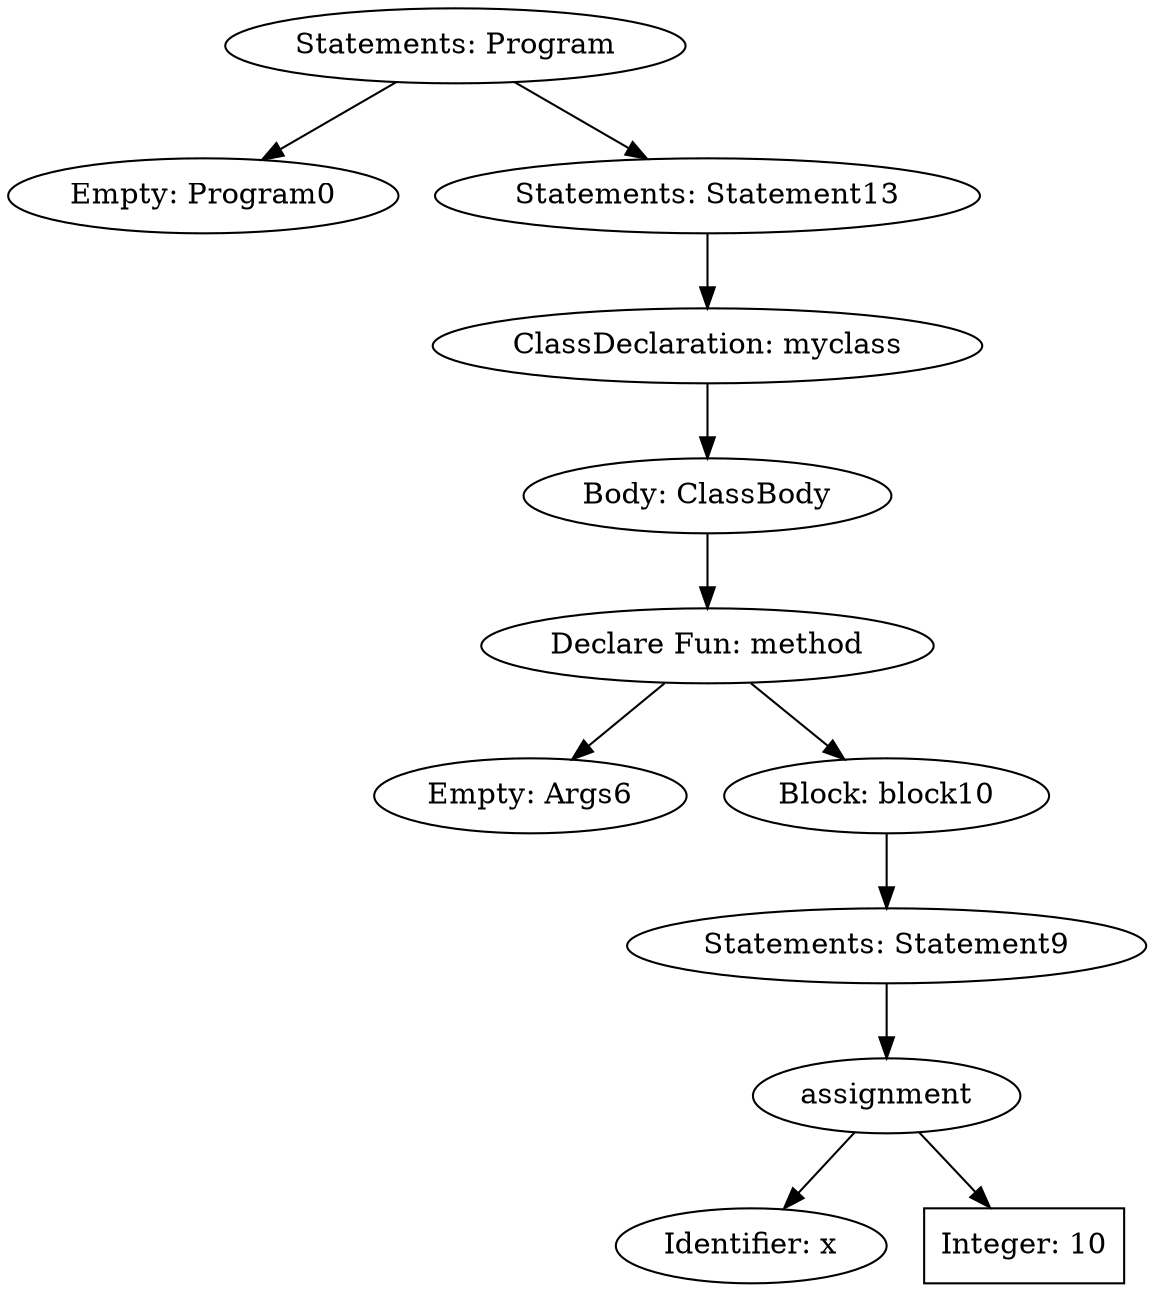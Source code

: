 digraph G {
	Program [label="Statements: Program"]
	Program -> Program0;
	Program0 [label="Empty: Program0"]
	Program -> Statement13;
	Statement13 [label="Statements: Statement13"]
	Statement13 -> myclass;
	myclass [label="ClassDeclaration: myclass"]
	myclass -> ClassBody;
	ClassBody [label="Body: ClassBody"]
	ClassBody -> method;
	method [label="Declare Fun: method"]
	method -> Args6;
	Args6 [label="Empty: Args6"]
	method -> block10;
	block10 [label="Block: block10"]
	block10 -> Statement9;
	Statement9 [label="Statements: Statement9"]
	Statement9 -> Assignment8;
	Assignment8 [label="assignment"]
	Assignment8 -> iden7;
	iden7 [label="Identifier: x"]
	Assignment8 -> INTEGER7;
	INTEGER7 [shape=box,label="Integer: 10"]
}
